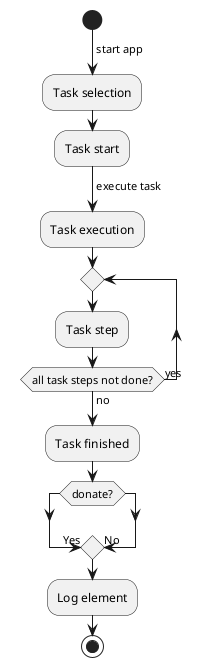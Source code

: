 @startuml
start
-> start app;
:Task selection;
:Task start;
-> execute task;
:Task execution;
repeat
    :Task step;
repeat while(all task steps not done?) is (yes) not (no)
:Task finished;
if (donate?) then
-> Yes;
else
-> No;
endif
:Log element;
stop
@enduml
